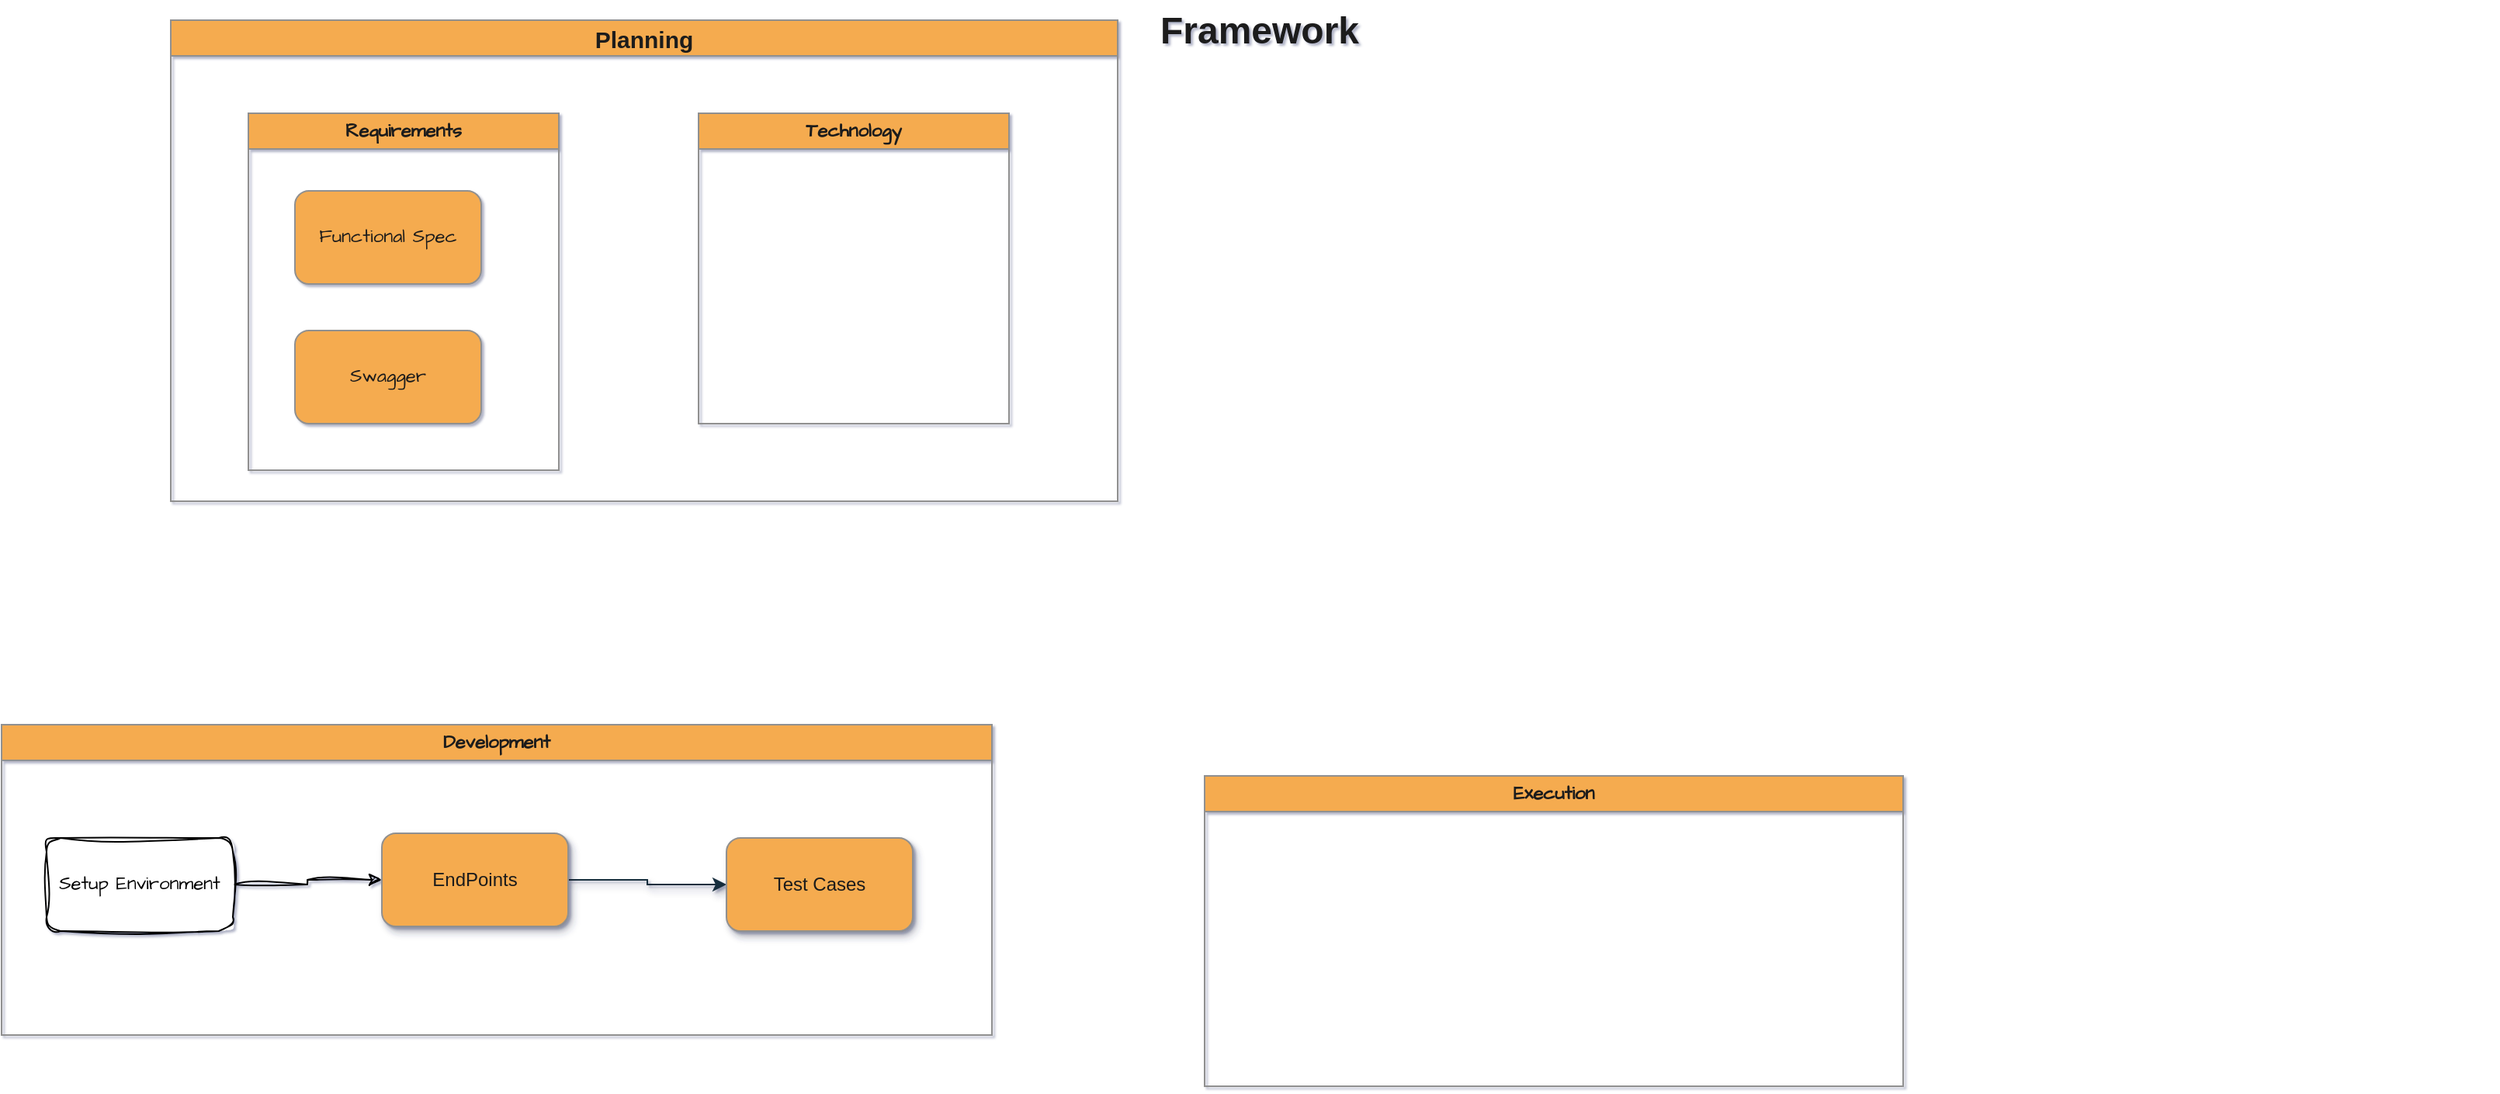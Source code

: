 <mxfile version="24.7.8">
  <diagram name="Page-1" id="74b105a0-9070-1c63-61bc-23e55f88626e">
    <mxGraphModel dx="1509" dy="880" grid="0" gridSize="10" guides="1" tooltips="1" connect="1" arrows="1" fold="1" page="1" pageScale="1.5" pageWidth="1169" pageHeight="826" background="#FFFFFF" math="0" shadow="1">
      <root>
        <mxCell id="0" style=";html=1;" />
        <mxCell id="1" style=";html=1;" parent="0" />
        <mxCell id="10b056a9c633e61c-30" value="Framework" style="text;strokeColor=none;fillColor=none;html=1;fontSize=24;fontStyle=1;verticalAlign=middle;align=center;labelBackgroundColor=none;fontColor=#1A1A1A;" parent="1" vertex="1">
          <mxGeometry x="80" y="40" width="1590" height="40" as="geometry" />
        </mxCell>
        <mxCell id="2ML3LgwmoiDbL_degMb_-9" value="Planning" style="swimlane;whiteSpace=wrap;html=1;hachureGap=4;strokeColor=#909090;fontFamily=Helvetica;fontColor=#1A1A1A;fillColor=#F5AB50;fontSize=15;labelBackgroundColor=none;" vertex="1" parent="1">
          <mxGeometry x="174" y="53" width="610" height="310" as="geometry" />
        </mxCell>
        <mxCell id="2ML3LgwmoiDbL_degMb_-12" value="Requirements" style="swimlane;whiteSpace=wrap;html=1;hachureGap=4;strokeColor=#909090;fontFamily=Architects Daughter;fontSource=https%3A%2F%2Ffonts.googleapis.com%2Fcss%3Ffamily%3DArchitects%2BDaughter;fontColor=#1A1A1A;fillColor=#F5AB50;labelBackgroundColor=none;" vertex="1" parent="2ML3LgwmoiDbL_degMb_-9">
          <mxGeometry x="50" y="60" width="200" height="230" as="geometry" />
        </mxCell>
        <mxCell id="2ML3LgwmoiDbL_degMb_-14" value="Functional Spec" style="rounded=1;whiteSpace=wrap;html=1;hachureGap=4;strokeColor=#909090;fontFamily=Architects Daughter;fontSource=https%3A%2F%2Ffonts.googleapis.com%2Fcss%3Ffamily%3DArchitects%2BDaughter;fontColor=#1A1A1A;fillColor=#F5AB50;labelBackgroundColor=none;" vertex="1" parent="2ML3LgwmoiDbL_degMb_-12">
          <mxGeometry x="30" y="50" width="120" height="60" as="geometry" />
        </mxCell>
        <mxCell id="2ML3LgwmoiDbL_degMb_-15" value="Swagger" style="rounded=1;whiteSpace=wrap;html=1;hachureGap=4;strokeColor=#909090;fontFamily=Architects Daughter;fontSource=https%3A%2F%2Ffonts.googleapis.com%2Fcss%3Ffamily%3DArchitects%2BDaughter;fontColor=#1A1A1A;fillColor=#F5AB50;labelBackgroundColor=none;" vertex="1" parent="2ML3LgwmoiDbL_degMb_-12">
          <mxGeometry x="30" y="140" width="120" height="60" as="geometry" />
        </mxCell>
        <mxCell id="2ML3LgwmoiDbL_degMb_-13" value="Technology" style="swimlane;whiteSpace=wrap;html=1;hachureGap=4;strokeColor=#909090;fontFamily=Architects Daughter;fontSource=https%3A%2F%2Ffonts.googleapis.com%2Fcss%3Ffamily%3DArchitects%2BDaughter;fontColor=#1A1A1A;fillColor=#F5AB50;labelBackgroundColor=none;" vertex="1" parent="2ML3LgwmoiDbL_degMb_-9">
          <mxGeometry x="340" y="60" width="200" height="200" as="geometry" />
        </mxCell>
        <mxCell id="2ML3LgwmoiDbL_degMb_-17" value="Development" style="swimlane;whiteSpace=wrap;html=1;hachureGap=4;strokeColor=#909090;fontFamily=Architects Daughter;fontSource=https%3A%2F%2Ffonts.googleapis.com%2Fcss%3Ffamily%3DArchitects%2BDaughter;fontColor=#1A1A1A;fillColor=#F5AB50;labelBackgroundColor=none;" vertex="1" parent="1">
          <mxGeometry x="65" y="507" width="638" height="200" as="geometry" />
        </mxCell>
        <mxCell id="2ML3LgwmoiDbL_degMb_-3" value="" style="edgeStyle=orthogonalEdgeStyle;rounded=0;orthogonalLoop=1;jettySize=auto;html=1;shadow=1;labelBackgroundColor=none;strokeColor=#182E3E;fontColor=default;" edge="1" parent="2ML3LgwmoiDbL_degMb_-17" source="2ML3LgwmoiDbL_degMb_-1" target="2ML3LgwmoiDbL_degMb_-2">
          <mxGeometry relative="1" as="geometry" />
        </mxCell>
        <mxCell id="2ML3LgwmoiDbL_degMb_-1" value="EndPoints" style="rounded=1;whiteSpace=wrap;html=1;shadow=1;labelBackgroundColor=none;fillColor=#F5AB50;strokeColor=#909090;fontColor=#1A1A1A;" vertex="1" parent="2ML3LgwmoiDbL_degMb_-17">
          <mxGeometry x="245" y="70" width="120" height="60" as="geometry" />
        </mxCell>
        <mxCell id="2ML3LgwmoiDbL_degMb_-2" value="Test Cases" style="whiteSpace=wrap;html=1;rounded=1;shadow=1;labelBackgroundColor=none;fillColor=#F5AB50;strokeColor=#909090;fontColor=#1A1A1A;glass=0;" vertex="1" parent="2ML3LgwmoiDbL_degMb_-17">
          <mxGeometry x="467" y="73" width="120" height="60" as="geometry" />
        </mxCell>
        <mxCell id="2ML3LgwmoiDbL_degMb_-20" style="edgeStyle=orthogonalEdgeStyle;rounded=0;sketch=1;hachureGap=4;jiggle=2;curveFitting=1;orthogonalLoop=1;jettySize=auto;html=1;fontFamily=Architects Daughter;fontSource=https%3A%2F%2Ffonts.googleapis.com%2Fcss%3Ffamily%3DArchitects%2BDaughter;" edge="1" parent="2ML3LgwmoiDbL_degMb_-17" source="2ML3LgwmoiDbL_degMb_-19" target="2ML3LgwmoiDbL_degMb_-1">
          <mxGeometry relative="1" as="geometry" />
        </mxCell>
        <mxCell id="2ML3LgwmoiDbL_degMb_-19" value="Setup Environment" style="rounded=1;whiteSpace=wrap;html=1;sketch=1;hachureGap=4;jiggle=2;curveFitting=1;fontFamily=Architects Daughter;fontSource=https%3A%2F%2Ffonts.googleapis.com%2Fcss%3Ffamily%3DArchitects%2BDaughter;" vertex="1" parent="2ML3LgwmoiDbL_degMb_-17">
          <mxGeometry x="29" y="73" width="120" height="60" as="geometry" />
        </mxCell>
        <mxCell id="2ML3LgwmoiDbL_degMb_-18" value="Execution" style="swimlane;whiteSpace=wrap;html=1;hachureGap=4;strokeColor=#909090;fontFamily=Architects Daughter;fontSource=https%3A%2F%2Ffonts.googleapis.com%2Fcss%3Ffamily%3DArchitects%2BDaughter;fontColor=#1A1A1A;fillColor=#F5AB50;labelBackgroundColor=none;" vertex="1" parent="1">
          <mxGeometry x="840" y="540" width="450" height="200" as="geometry" />
        </mxCell>
      </root>
    </mxGraphModel>
  </diagram>
</mxfile>
